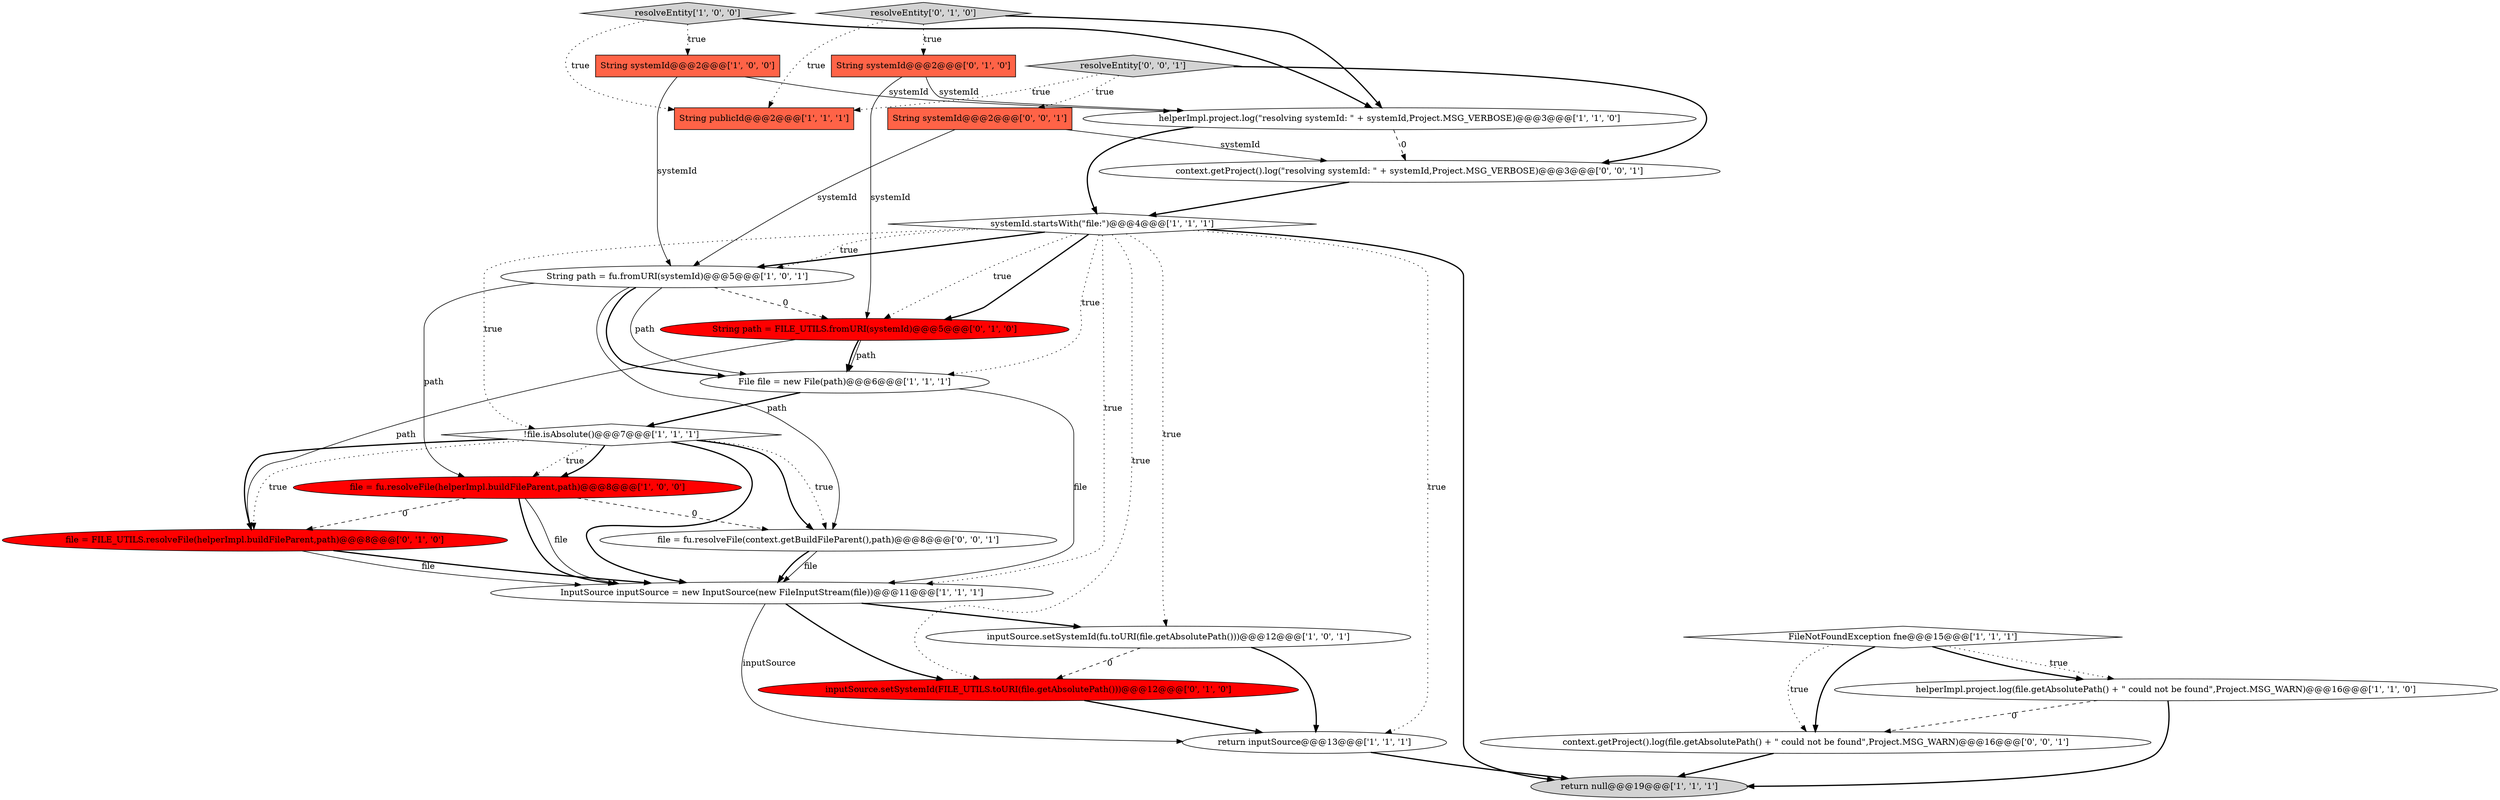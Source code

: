 digraph {
20 [style = filled, label = "resolveEntity['0', '0', '1']", fillcolor = lightgray, shape = diamond image = "AAA0AAABBB3BBB"];
22 [style = filled, label = "file = fu.resolveFile(context.getBuildFileParent(),path)@@@8@@@['0', '0', '1']", fillcolor = white, shape = ellipse image = "AAA0AAABBB3BBB"];
16 [style = filled, label = "file = FILE_UTILS.resolveFile(helperImpl.buildFileParent,path)@@@8@@@['0', '1', '0']", fillcolor = red, shape = ellipse image = "AAA1AAABBB2BBB"];
4 [style = filled, label = "FileNotFoundException fne@@@15@@@['1', '1', '1']", fillcolor = white, shape = diamond image = "AAA0AAABBB1BBB"];
1 [style = filled, label = "String systemId@@@2@@@['1', '0', '0']", fillcolor = tomato, shape = box image = "AAA0AAABBB1BBB"];
9 [style = filled, label = "file = fu.resolveFile(helperImpl.buildFileParent,path)@@@8@@@['1', '0', '0']", fillcolor = red, shape = ellipse image = "AAA1AAABBB1BBB"];
7 [style = filled, label = "!file.isAbsolute()@@@7@@@['1', '1', '1']", fillcolor = white, shape = diamond image = "AAA0AAABBB1BBB"];
11 [style = filled, label = "helperImpl.project.log(file.getAbsolutePath() + \" could not be found\",Project.MSG_WARN)@@@16@@@['1', '1', '0']", fillcolor = white, shape = ellipse image = "AAA0AAABBB1BBB"];
3 [style = filled, label = "return null@@@19@@@['1', '1', '1']", fillcolor = lightgray, shape = ellipse image = "AAA0AAABBB1BBB"];
0 [style = filled, label = "inputSource.setSystemId(fu.toURI(file.getAbsolutePath()))@@@12@@@['1', '0', '1']", fillcolor = white, shape = ellipse image = "AAA0AAABBB1BBB"];
17 [style = filled, label = "resolveEntity['0', '1', '0']", fillcolor = lightgray, shape = diamond image = "AAA0AAABBB2BBB"];
14 [style = filled, label = "return inputSource@@@13@@@['1', '1', '1']", fillcolor = white, shape = ellipse image = "AAA0AAABBB1BBB"];
5 [style = filled, label = "String publicId@@@2@@@['1', '1', '1']", fillcolor = tomato, shape = box image = "AAA0AAABBB1BBB"];
12 [style = filled, label = "helperImpl.project.log(\"resolving systemId: \" + systemId,Project.MSG_VERBOSE)@@@3@@@['1', '1', '0']", fillcolor = white, shape = ellipse image = "AAA0AAABBB1BBB"];
10 [style = filled, label = "resolveEntity['1', '0', '0']", fillcolor = lightgray, shape = diamond image = "AAA0AAABBB1BBB"];
2 [style = filled, label = "File file = new File(path)@@@6@@@['1', '1', '1']", fillcolor = white, shape = ellipse image = "AAA0AAABBB1BBB"];
18 [style = filled, label = "inputSource.setSystemId(FILE_UTILS.toURI(file.getAbsolutePath()))@@@12@@@['0', '1', '0']", fillcolor = red, shape = ellipse image = "AAA1AAABBB2BBB"];
24 [style = filled, label = "context.getProject().log(\"resolving systemId: \" + systemId,Project.MSG_VERBOSE)@@@3@@@['0', '0', '1']", fillcolor = white, shape = ellipse image = "AAA0AAABBB3BBB"];
13 [style = filled, label = "InputSource inputSource = new InputSource(new FileInputStream(file))@@@11@@@['1', '1', '1']", fillcolor = white, shape = ellipse image = "AAA0AAABBB1BBB"];
23 [style = filled, label = "context.getProject().log(file.getAbsolutePath() + \" could not be found\",Project.MSG_WARN)@@@16@@@['0', '0', '1']", fillcolor = white, shape = ellipse image = "AAA0AAABBB3BBB"];
15 [style = filled, label = "String path = FILE_UTILS.fromURI(systemId)@@@5@@@['0', '1', '0']", fillcolor = red, shape = ellipse image = "AAA1AAABBB2BBB"];
19 [style = filled, label = "String systemId@@@2@@@['0', '1', '0']", fillcolor = tomato, shape = box image = "AAA0AAABBB2BBB"];
8 [style = filled, label = "systemId.startsWith(\"file:\")@@@4@@@['1', '1', '1']", fillcolor = white, shape = diamond image = "AAA0AAABBB1BBB"];
6 [style = filled, label = "String path = fu.fromURI(systemId)@@@5@@@['1', '0', '1']", fillcolor = white, shape = ellipse image = "AAA0AAABBB1BBB"];
21 [style = filled, label = "String systemId@@@2@@@['0', '0', '1']", fillcolor = tomato, shape = box image = "AAA0AAABBB3BBB"];
7->13 [style = bold, label=""];
19->12 [style = solid, label="systemId"];
6->22 [style = solid, label="path"];
14->3 [style = bold, label=""];
15->2 [style = bold, label=""];
16->13 [style = bold, label=""];
9->16 [style = dashed, label="0"];
8->15 [style = bold, label=""];
15->2 [style = solid, label="path"];
8->2 [style = dotted, label="true"];
4->23 [style = dotted, label="true"];
8->3 [style = bold, label=""];
4->11 [style = dotted, label="true"];
8->15 [style = dotted, label="true"];
8->7 [style = dotted, label="true"];
11->23 [style = dashed, label="0"];
1->6 [style = solid, label="systemId"];
8->6 [style = bold, label=""];
23->3 [style = bold, label=""];
9->22 [style = dashed, label="0"];
20->21 [style = dotted, label="true"];
9->13 [style = solid, label="file"];
15->16 [style = solid, label="path"];
7->9 [style = dotted, label="true"];
4->23 [style = bold, label=""];
10->5 [style = dotted, label="true"];
13->14 [style = solid, label="inputSource"];
21->24 [style = solid, label="systemId"];
6->2 [style = bold, label=""];
7->9 [style = bold, label=""];
6->9 [style = solid, label="path"];
20->5 [style = dotted, label="true"];
7->22 [style = bold, label=""];
0->14 [style = bold, label=""];
17->12 [style = bold, label=""];
2->13 [style = solid, label="file"];
8->6 [style = dotted, label="true"];
16->13 [style = solid, label="file"];
19->15 [style = solid, label="systemId"];
11->3 [style = bold, label=""];
6->15 [style = dashed, label="0"];
10->12 [style = bold, label=""];
12->8 [style = bold, label=""];
12->24 [style = dashed, label="0"];
8->14 [style = dotted, label="true"];
7->16 [style = bold, label=""];
17->19 [style = dotted, label="true"];
7->16 [style = dotted, label="true"];
21->6 [style = solid, label="systemId"];
8->18 [style = dotted, label="true"];
0->18 [style = dashed, label="0"];
8->0 [style = dotted, label="true"];
6->2 [style = solid, label="path"];
1->12 [style = solid, label="systemId"];
8->13 [style = dotted, label="true"];
22->13 [style = solid, label="file"];
2->7 [style = bold, label=""];
24->8 [style = bold, label=""];
10->1 [style = dotted, label="true"];
7->22 [style = dotted, label="true"];
4->11 [style = bold, label=""];
20->24 [style = bold, label=""];
18->14 [style = bold, label=""];
22->13 [style = bold, label=""];
13->18 [style = bold, label=""];
13->0 [style = bold, label=""];
9->13 [style = bold, label=""];
17->5 [style = dotted, label="true"];
}

